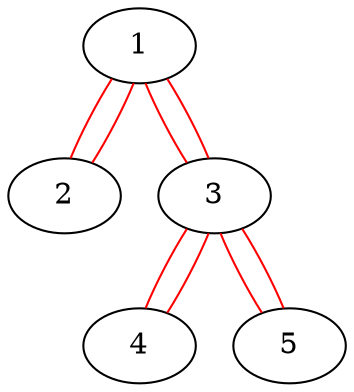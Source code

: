 ## Jagadeesh Vasudevamurthy ####
digraph g {
	 edge [dir=none, color=red]
	   1 -> 2
	   1 -> 3
	   2 -> 1
	   3 -> 1
	   3 -> 4
	   3 -> 5
	   4 -> 3
	   5 -> 3
}